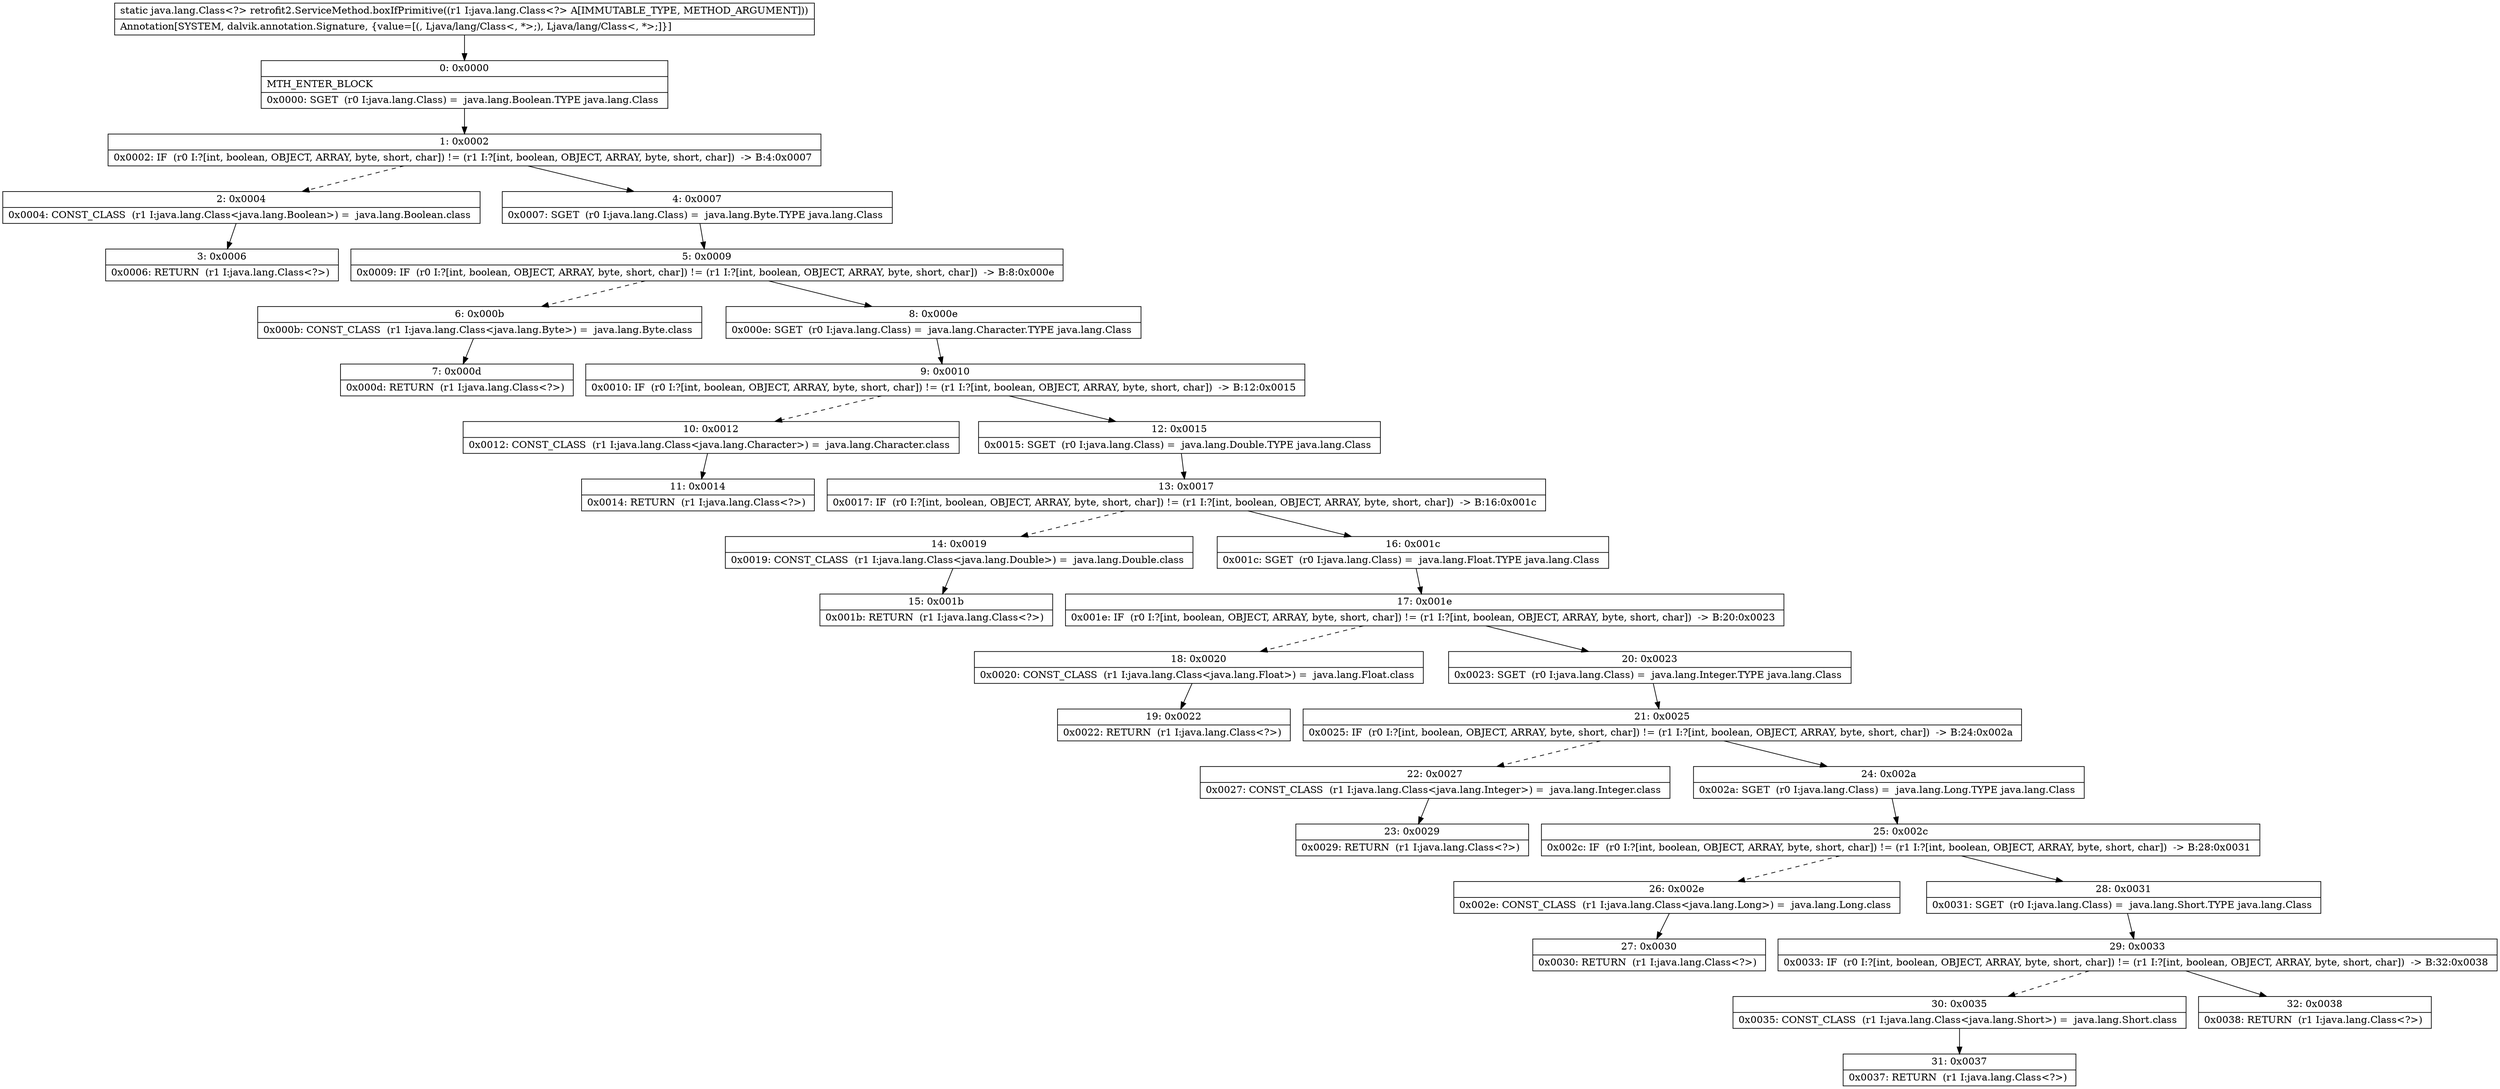 digraph "CFG forretrofit2.ServiceMethod.boxIfPrimitive(Ljava\/lang\/Class;)Ljava\/lang\/Class;" {
Node_0 [shape=record,label="{0\:\ 0x0000|MTH_ENTER_BLOCK\l|0x0000: SGET  (r0 I:java.lang.Class) =  java.lang.Boolean.TYPE java.lang.Class \l}"];
Node_1 [shape=record,label="{1\:\ 0x0002|0x0002: IF  (r0 I:?[int, boolean, OBJECT, ARRAY, byte, short, char]) != (r1 I:?[int, boolean, OBJECT, ARRAY, byte, short, char])  \-\> B:4:0x0007 \l}"];
Node_2 [shape=record,label="{2\:\ 0x0004|0x0004: CONST_CLASS  (r1 I:java.lang.Class\<java.lang.Boolean\>) =  java.lang.Boolean.class \l}"];
Node_3 [shape=record,label="{3\:\ 0x0006|0x0006: RETURN  (r1 I:java.lang.Class\<?\>) \l}"];
Node_4 [shape=record,label="{4\:\ 0x0007|0x0007: SGET  (r0 I:java.lang.Class) =  java.lang.Byte.TYPE java.lang.Class \l}"];
Node_5 [shape=record,label="{5\:\ 0x0009|0x0009: IF  (r0 I:?[int, boolean, OBJECT, ARRAY, byte, short, char]) != (r1 I:?[int, boolean, OBJECT, ARRAY, byte, short, char])  \-\> B:8:0x000e \l}"];
Node_6 [shape=record,label="{6\:\ 0x000b|0x000b: CONST_CLASS  (r1 I:java.lang.Class\<java.lang.Byte\>) =  java.lang.Byte.class \l}"];
Node_7 [shape=record,label="{7\:\ 0x000d|0x000d: RETURN  (r1 I:java.lang.Class\<?\>) \l}"];
Node_8 [shape=record,label="{8\:\ 0x000e|0x000e: SGET  (r0 I:java.lang.Class) =  java.lang.Character.TYPE java.lang.Class \l}"];
Node_9 [shape=record,label="{9\:\ 0x0010|0x0010: IF  (r0 I:?[int, boolean, OBJECT, ARRAY, byte, short, char]) != (r1 I:?[int, boolean, OBJECT, ARRAY, byte, short, char])  \-\> B:12:0x0015 \l}"];
Node_10 [shape=record,label="{10\:\ 0x0012|0x0012: CONST_CLASS  (r1 I:java.lang.Class\<java.lang.Character\>) =  java.lang.Character.class \l}"];
Node_11 [shape=record,label="{11\:\ 0x0014|0x0014: RETURN  (r1 I:java.lang.Class\<?\>) \l}"];
Node_12 [shape=record,label="{12\:\ 0x0015|0x0015: SGET  (r0 I:java.lang.Class) =  java.lang.Double.TYPE java.lang.Class \l}"];
Node_13 [shape=record,label="{13\:\ 0x0017|0x0017: IF  (r0 I:?[int, boolean, OBJECT, ARRAY, byte, short, char]) != (r1 I:?[int, boolean, OBJECT, ARRAY, byte, short, char])  \-\> B:16:0x001c \l}"];
Node_14 [shape=record,label="{14\:\ 0x0019|0x0019: CONST_CLASS  (r1 I:java.lang.Class\<java.lang.Double\>) =  java.lang.Double.class \l}"];
Node_15 [shape=record,label="{15\:\ 0x001b|0x001b: RETURN  (r1 I:java.lang.Class\<?\>) \l}"];
Node_16 [shape=record,label="{16\:\ 0x001c|0x001c: SGET  (r0 I:java.lang.Class) =  java.lang.Float.TYPE java.lang.Class \l}"];
Node_17 [shape=record,label="{17\:\ 0x001e|0x001e: IF  (r0 I:?[int, boolean, OBJECT, ARRAY, byte, short, char]) != (r1 I:?[int, boolean, OBJECT, ARRAY, byte, short, char])  \-\> B:20:0x0023 \l}"];
Node_18 [shape=record,label="{18\:\ 0x0020|0x0020: CONST_CLASS  (r1 I:java.lang.Class\<java.lang.Float\>) =  java.lang.Float.class \l}"];
Node_19 [shape=record,label="{19\:\ 0x0022|0x0022: RETURN  (r1 I:java.lang.Class\<?\>) \l}"];
Node_20 [shape=record,label="{20\:\ 0x0023|0x0023: SGET  (r0 I:java.lang.Class) =  java.lang.Integer.TYPE java.lang.Class \l}"];
Node_21 [shape=record,label="{21\:\ 0x0025|0x0025: IF  (r0 I:?[int, boolean, OBJECT, ARRAY, byte, short, char]) != (r1 I:?[int, boolean, OBJECT, ARRAY, byte, short, char])  \-\> B:24:0x002a \l}"];
Node_22 [shape=record,label="{22\:\ 0x0027|0x0027: CONST_CLASS  (r1 I:java.lang.Class\<java.lang.Integer\>) =  java.lang.Integer.class \l}"];
Node_23 [shape=record,label="{23\:\ 0x0029|0x0029: RETURN  (r1 I:java.lang.Class\<?\>) \l}"];
Node_24 [shape=record,label="{24\:\ 0x002a|0x002a: SGET  (r0 I:java.lang.Class) =  java.lang.Long.TYPE java.lang.Class \l}"];
Node_25 [shape=record,label="{25\:\ 0x002c|0x002c: IF  (r0 I:?[int, boolean, OBJECT, ARRAY, byte, short, char]) != (r1 I:?[int, boolean, OBJECT, ARRAY, byte, short, char])  \-\> B:28:0x0031 \l}"];
Node_26 [shape=record,label="{26\:\ 0x002e|0x002e: CONST_CLASS  (r1 I:java.lang.Class\<java.lang.Long\>) =  java.lang.Long.class \l}"];
Node_27 [shape=record,label="{27\:\ 0x0030|0x0030: RETURN  (r1 I:java.lang.Class\<?\>) \l}"];
Node_28 [shape=record,label="{28\:\ 0x0031|0x0031: SGET  (r0 I:java.lang.Class) =  java.lang.Short.TYPE java.lang.Class \l}"];
Node_29 [shape=record,label="{29\:\ 0x0033|0x0033: IF  (r0 I:?[int, boolean, OBJECT, ARRAY, byte, short, char]) != (r1 I:?[int, boolean, OBJECT, ARRAY, byte, short, char])  \-\> B:32:0x0038 \l}"];
Node_30 [shape=record,label="{30\:\ 0x0035|0x0035: CONST_CLASS  (r1 I:java.lang.Class\<java.lang.Short\>) =  java.lang.Short.class \l}"];
Node_31 [shape=record,label="{31\:\ 0x0037|0x0037: RETURN  (r1 I:java.lang.Class\<?\>) \l}"];
Node_32 [shape=record,label="{32\:\ 0x0038|0x0038: RETURN  (r1 I:java.lang.Class\<?\>) \l}"];
MethodNode[shape=record,label="{static java.lang.Class\<?\> retrofit2.ServiceMethod.boxIfPrimitive((r1 I:java.lang.Class\<?\> A[IMMUTABLE_TYPE, METHOD_ARGUMENT]))  | Annotation[SYSTEM, dalvik.annotation.Signature, \{value=[(, Ljava\/lang\/Class\<, *\>;), Ljava\/lang\/Class\<, *\>;]\}]\l}"];
MethodNode -> Node_0;
Node_0 -> Node_1;
Node_1 -> Node_2[style=dashed];
Node_1 -> Node_4;
Node_2 -> Node_3;
Node_4 -> Node_5;
Node_5 -> Node_6[style=dashed];
Node_5 -> Node_8;
Node_6 -> Node_7;
Node_8 -> Node_9;
Node_9 -> Node_10[style=dashed];
Node_9 -> Node_12;
Node_10 -> Node_11;
Node_12 -> Node_13;
Node_13 -> Node_14[style=dashed];
Node_13 -> Node_16;
Node_14 -> Node_15;
Node_16 -> Node_17;
Node_17 -> Node_18[style=dashed];
Node_17 -> Node_20;
Node_18 -> Node_19;
Node_20 -> Node_21;
Node_21 -> Node_22[style=dashed];
Node_21 -> Node_24;
Node_22 -> Node_23;
Node_24 -> Node_25;
Node_25 -> Node_26[style=dashed];
Node_25 -> Node_28;
Node_26 -> Node_27;
Node_28 -> Node_29;
Node_29 -> Node_30[style=dashed];
Node_29 -> Node_32;
Node_30 -> Node_31;
}

